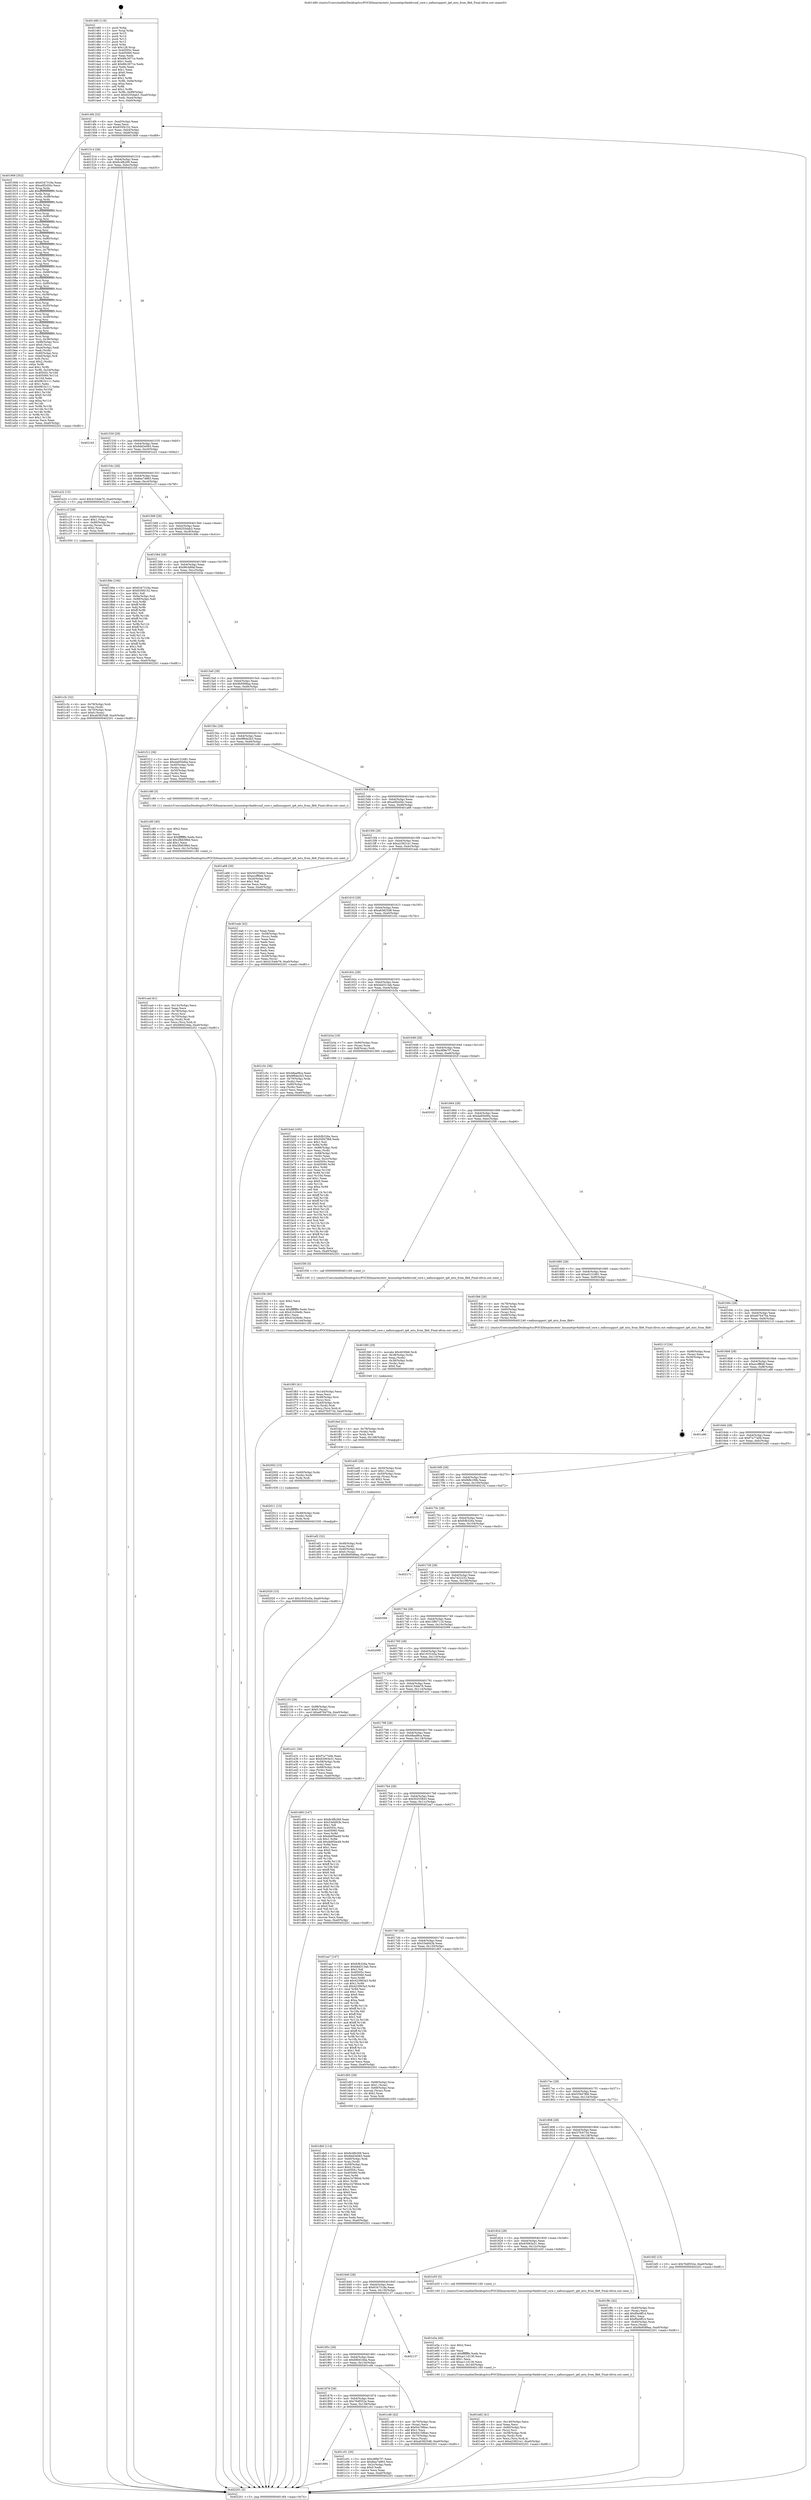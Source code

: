 digraph "0x401480" {
  label = "0x401480 (/mnt/c/Users/mathe/Desktop/tcc/POCII/binaries/extr_linuxnetipv6addrconf_core.c_eafnosupport_ip6_mtu_from_fib6_Final-ollvm.out::main(0))"
  labelloc = "t"
  node[shape=record]

  Entry [label="",width=0.3,height=0.3,shape=circle,fillcolor=black,style=filled]
  "0x4014f4" [label="{
     0x4014f4 [32]\l
     | [instrs]\l
     &nbsp;&nbsp;0x4014f4 \<+6\>: mov -0xa0(%rbp),%eax\l
     &nbsp;&nbsp;0x4014fa \<+2\>: mov %eax,%ecx\l
     &nbsp;&nbsp;0x4014fc \<+6\>: sub $0x835f4152,%ecx\l
     &nbsp;&nbsp;0x401502 \<+6\>: mov %eax,-0xb4(%rbp)\l
     &nbsp;&nbsp;0x401508 \<+6\>: mov %ecx,-0xb8(%rbp)\l
     &nbsp;&nbsp;0x40150e \<+6\>: je 0000000000401908 \<main+0x488\>\l
  }"]
  "0x401908" [label="{
     0x401908 [352]\l
     | [instrs]\l
     &nbsp;&nbsp;0x401908 \<+5\>: mov $0x6347318a,%eax\l
     &nbsp;&nbsp;0x40190d \<+5\>: mov $0xa0f2d30c,%ecx\l
     &nbsp;&nbsp;0x401912 \<+3\>: mov %rsp,%rdx\l
     &nbsp;&nbsp;0x401915 \<+4\>: add $0xfffffffffffffff0,%rdx\l
     &nbsp;&nbsp;0x401919 \<+3\>: mov %rdx,%rsp\l
     &nbsp;&nbsp;0x40191c \<+7\>: mov %rdx,-0x98(%rbp)\l
     &nbsp;&nbsp;0x401923 \<+3\>: mov %rsp,%rdx\l
     &nbsp;&nbsp;0x401926 \<+4\>: add $0xfffffffffffffff0,%rdx\l
     &nbsp;&nbsp;0x40192a \<+3\>: mov %rdx,%rsp\l
     &nbsp;&nbsp;0x40192d \<+3\>: mov %rsp,%rsi\l
     &nbsp;&nbsp;0x401930 \<+4\>: add $0xfffffffffffffff0,%rsi\l
     &nbsp;&nbsp;0x401934 \<+3\>: mov %rsi,%rsp\l
     &nbsp;&nbsp;0x401937 \<+7\>: mov %rsi,-0x90(%rbp)\l
     &nbsp;&nbsp;0x40193e \<+3\>: mov %rsp,%rsi\l
     &nbsp;&nbsp;0x401941 \<+4\>: add $0xfffffffffffffff0,%rsi\l
     &nbsp;&nbsp;0x401945 \<+3\>: mov %rsi,%rsp\l
     &nbsp;&nbsp;0x401948 \<+7\>: mov %rsi,-0x88(%rbp)\l
     &nbsp;&nbsp;0x40194f \<+3\>: mov %rsp,%rsi\l
     &nbsp;&nbsp;0x401952 \<+4\>: add $0xfffffffffffffff0,%rsi\l
     &nbsp;&nbsp;0x401956 \<+3\>: mov %rsi,%rsp\l
     &nbsp;&nbsp;0x401959 \<+4\>: mov %rsi,-0x80(%rbp)\l
     &nbsp;&nbsp;0x40195d \<+3\>: mov %rsp,%rsi\l
     &nbsp;&nbsp;0x401960 \<+4\>: add $0xfffffffffffffff0,%rsi\l
     &nbsp;&nbsp;0x401964 \<+3\>: mov %rsi,%rsp\l
     &nbsp;&nbsp;0x401967 \<+4\>: mov %rsi,-0x78(%rbp)\l
     &nbsp;&nbsp;0x40196b \<+3\>: mov %rsp,%rsi\l
     &nbsp;&nbsp;0x40196e \<+4\>: add $0xfffffffffffffff0,%rsi\l
     &nbsp;&nbsp;0x401972 \<+3\>: mov %rsi,%rsp\l
     &nbsp;&nbsp;0x401975 \<+4\>: mov %rsi,-0x70(%rbp)\l
     &nbsp;&nbsp;0x401979 \<+3\>: mov %rsp,%rsi\l
     &nbsp;&nbsp;0x40197c \<+4\>: add $0xfffffffffffffff0,%rsi\l
     &nbsp;&nbsp;0x401980 \<+3\>: mov %rsi,%rsp\l
     &nbsp;&nbsp;0x401983 \<+4\>: mov %rsi,-0x68(%rbp)\l
     &nbsp;&nbsp;0x401987 \<+3\>: mov %rsp,%rsi\l
     &nbsp;&nbsp;0x40198a \<+4\>: add $0xfffffffffffffff0,%rsi\l
     &nbsp;&nbsp;0x40198e \<+3\>: mov %rsi,%rsp\l
     &nbsp;&nbsp;0x401991 \<+4\>: mov %rsi,-0x60(%rbp)\l
     &nbsp;&nbsp;0x401995 \<+3\>: mov %rsp,%rsi\l
     &nbsp;&nbsp;0x401998 \<+4\>: add $0xfffffffffffffff0,%rsi\l
     &nbsp;&nbsp;0x40199c \<+3\>: mov %rsi,%rsp\l
     &nbsp;&nbsp;0x40199f \<+4\>: mov %rsi,-0x58(%rbp)\l
     &nbsp;&nbsp;0x4019a3 \<+3\>: mov %rsp,%rsi\l
     &nbsp;&nbsp;0x4019a6 \<+4\>: add $0xfffffffffffffff0,%rsi\l
     &nbsp;&nbsp;0x4019aa \<+3\>: mov %rsi,%rsp\l
     &nbsp;&nbsp;0x4019ad \<+4\>: mov %rsi,-0x50(%rbp)\l
     &nbsp;&nbsp;0x4019b1 \<+3\>: mov %rsp,%rsi\l
     &nbsp;&nbsp;0x4019b4 \<+4\>: add $0xfffffffffffffff0,%rsi\l
     &nbsp;&nbsp;0x4019b8 \<+3\>: mov %rsi,%rsp\l
     &nbsp;&nbsp;0x4019bb \<+4\>: mov %rsi,-0x48(%rbp)\l
     &nbsp;&nbsp;0x4019bf \<+3\>: mov %rsp,%rsi\l
     &nbsp;&nbsp;0x4019c2 \<+4\>: add $0xfffffffffffffff0,%rsi\l
     &nbsp;&nbsp;0x4019c6 \<+3\>: mov %rsi,%rsp\l
     &nbsp;&nbsp;0x4019c9 \<+4\>: mov %rsi,-0x40(%rbp)\l
     &nbsp;&nbsp;0x4019cd \<+3\>: mov %rsp,%rsi\l
     &nbsp;&nbsp;0x4019d0 \<+4\>: add $0xfffffffffffffff0,%rsi\l
     &nbsp;&nbsp;0x4019d4 \<+3\>: mov %rsi,%rsp\l
     &nbsp;&nbsp;0x4019d7 \<+4\>: mov %rsi,-0x38(%rbp)\l
     &nbsp;&nbsp;0x4019db \<+7\>: mov -0x98(%rbp),%rsi\l
     &nbsp;&nbsp;0x4019e2 \<+6\>: movl $0x0,(%rsi)\l
     &nbsp;&nbsp;0x4019e8 \<+6\>: mov -0xa4(%rbp),%edi\l
     &nbsp;&nbsp;0x4019ee \<+2\>: mov %edi,(%rdx)\l
     &nbsp;&nbsp;0x4019f0 \<+7\>: mov -0x90(%rbp),%rsi\l
     &nbsp;&nbsp;0x4019f7 \<+7\>: mov -0xb0(%rbp),%r8\l
     &nbsp;&nbsp;0x4019fe \<+3\>: mov %r8,(%rsi)\l
     &nbsp;&nbsp;0x401a01 \<+3\>: cmpl $0x2,(%rdx)\l
     &nbsp;&nbsp;0x401a04 \<+4\>: setne %r9b\l
     &nbsp;&nbsp;0x401a08 \<+4\>: and $0x1,%r9b\l
     &nbsp;&nbsp;0x401a0c \<+4\>: mov %r9b,-0x2d(%rbp)\l
     &nbsp;&nbsp;0x401a10 \<+8\>: mov 0x40505c,%r10d\l
     &nbsp;&nbsp;0x401a18 \<+8\>: mov 0x405060,%r11d\l
     &nbsp;&nbsp;0x401a20 \<+3\>: mov %r10d,%ebx\l
     &nbsp;&nbsp;0x401a23 \<+6\>: sub $0x981fc111,%ebx\l
     &nbsp;&nbsp;0x401a29 \<+3\>: sub $0x1,%ebx\l
     &nbsp;&nbsp;0x401a2c \<+6\>: add $0x981fc111,%ebx\l
     &nbsp;&nbsp;0x401a32 \<+4\>: imul %ebx,%r10d\l
     &nbsp;&nbsp;0x401a36 \<+4\>: and $0x1,%r10d\l
     &nbsp;&nbsp;0x401a3a \<+4\>: cmp $0x0,%r10d\l
     &nbsp;&nbsp;0x401a3e \<+4\>: sete %r9b\l
     &nbsp;&nbsp;0x401a42 \<+4\>: cmp $0xa,%r11d\l
     &nbsp;&nbsp;0x401a46 \<+4\>: setl %r14b\l
     &nbsp;&nbsp;0x401a4a \<+3\>: mov %r9b,%r15b\l
     &nbsp;&nbsp;0x401a4d \<+3\>: and %r14b,%r15b\l
     &nbsp;&nbsp;0x401a50 \<+3\>: xor %r14b,%r9b\l
     &nbsp;&nbsp;0x401a53 \<+3\>: or %r9b,%r15b\l
     &nbsp;&nbsp;0x401a56 \<+4\>: test $0x1,%r15b\l
     &nbsp;&nbsp;0x401a5a \<+3\>: cmovne %ecx,%eax\l
     &nbsp;&nbsp;0x401a5d \<+6\>: mov %eax,-0xa0(%rbp)\l
     &nbsp;&nbsp;0x401a63 \<+5\>: jmp 0000000000402201 \<main+0xd81\>\l
  }"]
  "0x401514" [label="{
     0x401514 [28]\l
     | [instrs]\l
     &nbsp;&nbsp;0x401514 \<+5\>: jmp 0000000000401519 \<main+0x99\>\l
     &nbsp;&nbsp;0x401519 \<+6\>: mov -0xb4(%rbp),%eax\l
     &nbsp;&nbsp;0x40151f \<+5\>: sub $0x8c4fb269,%eax\l
     &nbsp;&nbsp;0x401524 \<+6\>: mov %eax,-0xbc(%rbp)\l
     &nbsp;&nbsp;0x40152a \<+6\>: je 00000000004021b5 \<main+0xd35\>\l
  }"]
  Exit [label="",width=0.3,height=0.3,shape=circle,fillcolor=black,style=filled,peripheries=2]
  "0x4021b5" [label="{
     0x4021b5\l
  }", style=dashed]
  "0x401530" [label="{
     0x401530 [28]\l
     | [instrs]\l
     &nbsp;&nbsp;0x401530 \<+5\>: jmp 0000000000401535 \<main+0xb5\>\l
     &nbsp;&nbsp;0x401535 \<+6\>: mov -0xb4(%rbp),%eax\l
     &nbsp;&nbsp;0x40153b \<+5\>: sub $0x8dd3e083,%eax\l
     &nbsp;&nbsp;0x401540 \<+6\>: mov %eax,-0xc0(%rbp)\l
     &nbsp;&nbsp;0x401546 \<+6\>: je 0000000000401e22 \<main+0x9a2\>\l
  }"]
  "0x402020" [label="{
     0x402020 [15]\l
     | [instrs]\l
     &nbsp;&nbsp;0x402020 \<+10\>: movl $0x191f1e5a,-0xa0(%rbp)\l
     &nbsp;&nbsp;0x40202a \<+5\>: jmp 0000000000402201 \<main+0xd81\>\l
  }"]
  "0x401e22" [label="{
     0x401e22 [15]\l
     | [instrs]\l
     &nbsp;&nbsp;0x401e22 \<+10\>: movl $0x4154de76,-0xa0(%rbp)\l
     &nbsp;&nbsp;0x401e2c \<+5\>: jmp 0000000000402201 \<main+0xd81\>\l
  }"]
  "0x40154c" [label="{
     0x40154c [28]\l
     | [instrs]\l
     &nbsp;&nbsp;0x40154c \<+5\>: jmp 0000000000401551 \<main+0xd1\>\l
     &nbsp;&nbsp;0x401551 \<+6\>: mov -0xb4(%rbp),%eax\l
     &nbsp;&nbsp;0x401557 \<+5\>: sub $0x8ea74863,%eax\l
     &nbsp;&nbsp;0x40155c \<+6\>: mov %eax,-0xc4(%rbp)\l
     &nbsp;&nbsp;0x401562 \<+6\>: je 0000000000401c1f \<main+0x79f\>\l
  }"]
  "0x402011" [label="{
     0x402011 [15]\l
     | [instrs]\l
     &nbsp;&nbsp;0x402011 \<+4\>: mov -0x48(%rbp),%rdx\l
     &nbsp;&nbsp;0x402015 \<+3\>: mov (%rdx),%rdx\l
     &nbsp;&nbsp;0x402018 \<+3\>: mov %rdx,%rdi\l
     &nbsp;&nbsp;0x40201b \<+5\>: call 0000000000401030 \<free@plt\>\l
     | [calls]\l
     &nbsp;&nbsp;0x401030 \{1\} (unknown)\l
  }"]
  "0x401c1f" [label="{
     0x401c1f [29]\l
     | [instrs]\l
     &nbsp;&nbsp;0x401c1f \<+4\>: mov -0x80(%rbp),%rax\l
     &nbsp;&nbsp;0x401c23 \<+6\>: movl $0x1,(%rax)\l
     &nbsp;&nbsp;0x401c29 \<+4\>: mov -0x80(%rbp),%rax\l
     &nbsp;&nbsp;0x401c2d \<+3\>: movslq (%rax),%rax\l
     &nbsp;&nbsp;0x401c30 \<+4\>: shl $0x2,%rax\l
     &nbsp;&nbsp;0x401c34 \<+3\>: mov %rax,%rdi\l
     &nbsp;&nbsp;0x401c37 \<+5\>: call 0000000000401050 \<malloc@plt\>\l
     | [calls]\l
     &nbsp;&nbsp;0x401050 \{1\} (unknown)\l
  }"]
  "0x401568" [label="{
     0x401568 [28]\l
     | [instrs]\l
     &nbsp;&nbsp;0x401568 \<+5\>: jmp 000000000040156d \<main+0xed\>\l
     &nbsp;&nbsp;0x40156d \<+6\>: mov -0xb4(%rbp),%eax\l
     &nbsp;&nbsp;0x401573 \<+5\>: sub $0x9255dab3,%eax\l
     &nbsp;&nbsp;0x401578 \<+6\>: mov %eax,-0xc8(%rbp)\l
     &nbsp;&nbsp;0x40157e \<+6\>: je 000000000040189e \<main+0x41e\>\l
  }"]
  "0x402002" [label="{
     0x402002 [15]\l
     | [instrs]\l
     &nbsp;&nbsp;0x402002 \<+4\>: mov -0x60(%rbp),%rdx\l
     &nbsp;&nbsp;0x402006 \<+3\>: mov (%rdx),%rdx\l
     &nbsp;&nbsp;0x402009 \<+3\>: mov %rdx,%rdi\l
     &nbsp;&nbsp;0x40200c \<+5\>: call 0000000000401030 \<free@plt\>\l
     | [calls]\l
     &nbsp;&nbsp;0x401030 \{1\} (unknown)\l
  }"]
  "0x40189e" [label="{
     0x40189e [106]\l
     | [instrs]\l
     &nbsp;&nbsp;0x40189e \<+5\>: mov $0x6347318a,%eax\l
     &nbsp;&nbsp;0x4018a3 \<+5\>: mov $0x835f4152,%ecx\l
     &nbsp;&nbsp;0x4018a8 \<+2\>: mov $0x1,%dl\l
     &nbsp;&nbsp;0x4018aa \<+7\>: mov -0x9a(%rbp),%sil\l
     &nbsp;&nbsp;0x4018b1 \<+7\>: mov -0x99(%rbp),%dil\l
     &nbsp;&nbsp;0x4018b8 \<+3\>: mov %sil,%r8b\l
     &nbsp;&nbsp;0x4018bb \<+4\>: xor $0xff,%r8b\l
     &nbsp;&nbsp;0x4018bf \<+3\>: mov %dil,%r9b\l
     &nbsp;&nbsp;0x4018c2 \<+4\>: xor $0xff,%r9b\l
     &nbsp;&nbsp;0x4018c6 \<+3\>: xor $0x1,%dl\l
     &nbsp;&nbsp;0x4018c9 \<+3\>: mov %r8b,%r10b\l
     &nbsp;&nbsp;0x4018cc \<+4\>: and $0xff,%r10b\l
     &nbsp;&nbsp;0x4018d0 \<+3\>: and %dl,%sil\l
     &nbsp;&nbsp;0x4018d3 \<+3\>: mov %r9b,%r11b\l
     &nbsp;&nbsp;0x4018d6 \<+4\>: and $0xff,%r11b\l
     &nbsp;&nbsp;0x4018da \<+3\>: and %dl,%dil\l
     &nbsp;&nbsp;0x4018dd \<+3\>: or %sil,%r10b\l
     &nbsp;&nbsp;0x4018e0 \<+3\>: or %dil,%r11b\l
     &nbsp;&nbsp;0x4018e3 \<+3\>: xor %r11b,%r10b\l
     &nbsp;&nbsp;0x4018e6 \<+3\>: or %r9b,%r8b\l
     &nbsp;&nbsp;0x4018e9 \<+4\>: xor $0xff,%r8b\l
     &nbsp;&nbsp;0x4018ed \<+3\>: or $0x1,%dl\l
     &nbsp;&nbsp;0x4018f0 \<+3\>: and %dl,%r8b\l
     &nbsp;&nbsp;0x4018f3 \<+3\>: or %r8b,%r10b\l
     &nbsp;&nbsp;0x4018f6 \<+4\>: test $0x1,%r10b\l
     &nbsp;&nbsp;0x4018fa \<+3\>: cmovne %ecx,%eax\l
     &nbsp;&nbsp;0x4018fd \<+6\>: mov %eax,-0xa0(%rbp)\l
     &nbsp;&nbsp;0x401903 \<+5\>: jmp 0000000000402201 \<main+0xd81\>\l
  }"]
  "0x401584" [label="{
     0x401584 [28]\l
     | [instrs]\l
     &nbsp;&nbsp;0x401584 \<+5\>: jmp 0000000000401589 \<main+0x109\>\l
     &nbsp;&nbsp;0x401589 \<+6\>: mov -0xb4(%rbp),%eax\l
     &nbsp;&nbsp;0x40158f \<+5\>: sub $0x96cb8faf,%eax\l
     &nbsp;&nbsp;0x401594 \<+6\>: mov %eax,-0xcc(%rbp)\l
     &nbsp;&nbsp;0x40159a \<+6\>: je 000000000040203e \<main+0xbbe\>\l
  }"]
  "0x402201" [label="{
     0x402201 [5]\l
     | [instrs]\l
     &nbsp;&nbsp;0x402201 \<+5\>: jmp 00000000004014f4 \<main+0x74\>\l
  }"]
  "0x401480" [label="{
     0x401480 [116]\l
     | [instrs]\l
     &nbsp;&nbsp;0x401480 \<+1\>: push %rbp\l
     &nbsp;&nbsp;0x401481 \<+3\>: mov %rsp,%rbp\l
     &nbsp;&nbsp;0x401484 \<+2\>: push %r15\l
     &nbsp;&nbsp;0x401486 \<+2\>: push %r14\l
     &nbsp;&nbsp;0x401488 \<+2\>: push %r13\l
     &nbsp;&nbsp;0x40148a \<+2\>: push %r12\l
     &nbsp;&nbsp;0x40148c \<+1\>: push %rbx\l
     &nbsp;&nbsp;0x40148d \<+7\>: sub $0x128,%rsp\l
     &nbsp;&nbsp;0x401494 \<+7\>: mov 0x40505c,%eax\l
     &nbsp;&nbsp;0x40149b \<+7\>: mov 0x405060,%ecx\l
     &nbsp;&nbsp;0x4014a2 \<+2\>: mov %eax,%edx\l
     &nbsp;&nbsp;0x4014a4 \<+6\>: sub $0x88c3071e,%edx\l
     &nbsp;&nbsp;0x4014aa \<+3\>: sub $0x1,%edx\l
     &nbsp;&nbsp;0x4014ad \<+6\>: add $0x88c3071e,%edx\l
     &nbsp;&nbsp;0x4014b3 \<+3\>: imul %edx,%eax\l
     &nbsp;&nbsp;0x4014b6 \<+3\>: and $0x1,%eax\l
     &nbsp;&nbsp;0x4014b9 \<+3\>: cmp $0x0,%eax\l
     &nbsp;&nbsp;0x4014bc \<+4\>: sete %r8b\l
     &nbsp;&nbsp;0x4014c0 \<+4\>: and $0x1,%r8b\l
     &nbsp;&nbsp;0x4014c4 \<+7\>: mov %r8b,-0x9a(%rbp)\l
     &nbsp;&nbsp;0x4014cb \<+3\>: cmp $0xa,%ecx\l
     &nbsp;&nbsp;0x4014ce \<+4\>: setl %r8b\l
     &nbsp;&nbsp;0x4014d2 \<+4\>: and $0x1,%r8b\l
     &nbsp;&nbsp;0x4014d6 \<+7\>: mov %r8b,-0x99(%rbp)\l
     &nbsp;&nbsp;0x4014dd \<+10\>: movl $0x9255dab3,-0xa0(%rbp)\l
     &nbsp;&nbsp;0x4014e7 \<+6\>: mov %edi,-0xa4(%rbp)\l
     &nbsp;&nbsp;0x4014ed \<+7\>: mov %rsi,-0xb0(%rbp)\l
  }"]
  "0x401fed" [label="{
     0x401fed [21]\l
     | [instrs]\l
     &nbsp;&nbsp;0x401fed \<+4\>: mov -0x78(%rbp),%rdx\l
     &nbsp;&nbsp;0x401ff1 \<+3\>: mov (%rdx),%rdx\l
     &nbsp;&nbsp;0x401ff4 \<+3\>: mov %rdx,%rdi\l
     &nbsp;&nbsp;0x401ff7 \<+6\>: mov %eax,-0x148(%rbp)\l
     &nbsp;&nbsp;0x401ffd \<+5\>: call 0000000000401030 \<free@plt\>\l
     | [calls]\l
     &nbsp;&nbsp;0x401030 \{1\} (unknown)\l
  }"]
  "0x401fd0" [label="{
     0x401fd0 [29]\l
     | [instrs]\l
     &nbsp;&nbsp;0x401fd0 \<+10\>: movabs $0x4030b6,%rdi\l
     &nbsp;&nbsp;0x401fda \<+4\>: mov -0x38(%rbp),%rdx\l
     &nbsp;&nbsp;0x401fde \<+2\>: mov %eax,(%rdx)\l
     &nbsp;&nbsp;0x401fe0 \<+4\>: mov -0x38(%rbp),%rdx\l
     &nbsp;&nbsp;0x401fe4 \<+2\>: mov (%rdx),%esi\l
     &nbsp;&nbsp;0x401fe6 \<+2\>: mov $0x0,%al\l
     &nbsp;&nbsp;0x401fe8 \<+5\>: call 0000000000401040 \<printf@plt\>\l
     | [calls]\l
     &nbsp;&nbsp;0x401040 \{1\} (unknown)\l
  }"]
  "0x40203e" [label="{
     0x40203e\l
  }", style=dashed]
  "0x4015a0" [label="{
     0x4015a0 [28]\l
     | [instrs]\l
     &nbsp;&nbsp;0x4015a0 \<+5\>: jmp 00000000004015a5 \<main+0x125\>\l
     &nbsp;&nbsp;0x4015a5 \<+6\>: mov -0xb4(%rbp),%eax\l
     &nbsp;&nbsp;0x4015ab \<+5\>: sub $0x9b9588aa,%eax\l
     &nbsp;&nbsp;0x4015b0 \<+6\>: mov %eax,-0xd0(%rbp)\l
     &nbsp;&nbsp;0x4015b6 \<+6\>: je 0000000000401f12 \<main+0xa92\>\l
  }"]
  "0x401f63" [label="{
     0x401f63 [41]\l
     | [instrs]\l
     &nbsp;&nbsp;0x401f63 \<+6\>: mov -0x144(%rbp),%ecx\l
     &nbsp;&nbsp;0x401f69 \<+3\>: imul %eax,%ecx\l
     &nbsp;&nbsp;0x401f6c \<+4\>: mov -0x48(%rbp),%rsi\l
     &nbsp;&nbsp;0x401f70 \<+3\>: mov (%rsi),%rsi\l
     &nbsp;&nbsp;0x401f73 \<+4\>: mov -0x40(%rbp),%rdi\l
     &nbsp;&nbsp;0x401f77 \<+3\>: movslq (%rdi),%rdi\l
     &nbsp;&nbsp;0x401f7a \<+3\>: mov %ecx,(%rsi,%rdi,4)\l
     &nbsp;&nbsp;0x401f7d \<+10\>: movl $0x57fc0734,-0xa0(%rbp)\l
     &nbsp;&nbsp;0x401f87 \<+5\>: jmp 0000000000402201 \<main+0xd81\>\l
  }"]
  "0x401f12" [label="{
     0x401f12 [36]\l
     | [instrs]\l
     &nbsp;&nbsp;0x401f12 \<+5\>: mov $0xe0131681,%eax\l
     &nbsp;&nbsp;0x401f17 \<+5\>: mov $0xda950d0a,%ecx\l
     &nbsp;&nbsp;0x401f1c \<+4\>: mov -0x40(%rbp),%rdx\l
     &nbsp;&nbsp;0x401f20 \<+2\>: mov (%rdx),%esi\l
     &nbsp;&nbsp;0x401f22 \<+4\>: mov -0x50(%rbp),%rdx\l
     &nbsp;&nbsp;0x401f26 \<+2\>: cmp (%rdx),%esi\l
     &nbsp;&nbsp;0x401f28 \<+3\>: cmovl %ecx,%eax\l
     &nbsp;&nbsp;0x401f2b \<+6\>: mov %eax,-0xa0(%rbp)\l
     &nbsp;&nbsp;0x401f31 \<+5\>: jmp 0000000000402201 \<main+0xd81\>\l
  }"]
  "0x4015bc" [label="{
     0x4015bc [28]\l
     | [instrs]\l
     &nbsp;&nbsp;0x4015bc \<+5\>: jmp 00000000004015c1 \<main+0x141\>\l
     &nbsp;&nbsp;0x4015c1 \<+6\>: mov -0xb4(%rbp),%eax\l
     &nbsp;&nbsp;0x4015c7 \<+5\>: sub $0x9f84e2b3,%eax\l
     &nbsp;&nbsp;0x4015cc \<+6\>: mov %eax,-0xd4(%rbp)\l
     &nbsp;&nbsp;0x4015d2 \<+6\>: je 0000000000401c80 \<main+0x800\>\l
  }"]
  "0x401f3b" [label="{
     0x401f3b [40]\l
     | [instrs]\l
     &nbsp;&nbsp;0x401f3b \<+5\>: mov $0x2,%ecx\l
     &nbsp;&nbsp;0x401f40 \<+1\>: cltd\l
     &nbsp;&nbsp;0x401f41 \<+2\>: idiv %ecx\l
     &nbsp;&nbsp;0x401f43 \<+6\>: imul $0xfffffffe,%edx,%ecx\l
     &nbsp;&nbsp;0x401f49 \<+6\>: sub $0x41b26e8c,%ecx\l
     &nbsp;&nbsp;0x401f4f \<+3\>: add $0x1,%ecx\l
     &nbsp;&nbsp;0x401f52 \<+6\>: add $0x41b26e8c,%ecx\l
     &nbsp;&nbsp;0x401f58 \<+6\>: mov %ecx,-0x144(%rbp)\l
     &nbsp;&nbsp;0x401f5e \<+5\>: call 0000000000401160 \<next_i\>\l
     | [calls]\l
     &nbsp;&nbsp;0x401160 \{1\} (/mnt/c/Users/mathe/Desktop/tcc/POCII/binaries/extr_linuxnetipv6addrconf_core.c_eafnosupport_ip6_mtu_from_fib6_Final-ollvm.out::next_i)\l
  }"]
  "0x401c80" [label="{
     0x401c80 [5]\l
     | [instrs]\l
     &nbsp;&nbsp;0x401c80 \<+5\>: call 0000000000401160 \<next_i\>\l
     | [calls]\l
     &nbsp;&nbsp;0x401160 \{1\} (/mnt/c/Users/mathe/Desktop/tcc/POCII/binaries/extr_linuxnetipv6addrconf_core.c_eafnosupport_ip6_mtu_from_fib6_Final-ollvm.out::next_i)\l
  }"]
  "0x4015d8" [label="{
     0x4015d8 [28]\l
     | [instrs]\l
     &nbsp;&nbsp;0x4015d8 \<+5\>: jmp 00000000004015dd \<main+0x15d\>\l
     &nbsp;&nbsp;0x4015dd \<+6\>: mov -0xb4(%rbp),%eax\l
     &nbsp;&nbsp;0x4015e3 \<+5\>: sub $0xa0f2d30c,%eax\l
     &nbsp;&nbsp;0x4015e8 \<+6\>: mov %eax,-0xd8(%rbp)\l
     &nbsp;&nbsp;0x4015ee \<+6\>: je 0000000000401a68 \<main+0x5e8\>\l
  }"]
  "0x401ef2" [label="{
     0x401ef2 [32]\l
     | [instrs]\l
     &nbsp;&nbsp;0x401ef2 \<+4\>: mov -0x48(%rbp),%rdi\l
     &nbsp;&nbsp;0x401ef6 \<+3\>: mov %rax,(%rdi)\l
     &nbsp;&nbsp;0x401ef9 \<+4\>: mov -0x40(%rbp),%rax\l
     &nbsp;&nbsp;0x401efd \<+6\>: movl $0x0,(%rax)\l
     &nbsp;&nbsp;0x401f03 \<+10\>: movl $0x9b9588aa,-0xa0(%rbp)\l
     &nbsp;&nbsp;0x401f0d \<+5\>: jmp 0000000000402201 \<main+0xd81\>\l
  }"]
  "0x401a68" [label="{
     0x401a68 [30]\l
     | [instrs]\l
     &nbsp;&nbsp;0x401a68 \<+5\>: mov $0x50255843,%eax\l
     &nbsp;&nbsp;0x401a6d \<+5\>: mov $0xeccff6b6,%ecx\l
     &nbsp;&nbsp;0x401a72 \<+3\>: mov -0x2d(%rbp),%dl\l
     &nbsp;&nbsp;0x401a75 \<+3\>: test $0x1,%dl\l
     &nbsp;&nbsp;0x401a78 \<+3\>: cmovne %ecx,%eax\l
     &nbsp;&nbsp;0x401a7b \<+6\>: mov %eax,-0xa0(%rbp)\l
     &nbsp;&nbsp;0x401a81 \<+5\>: jmp 0000000000402201 \<main+0xd81\>\l
  }"]
  "0x4015f4" [label="{
     0x4015f4 [28]\l
     | [instrs]\l
     &nbsp;&nbsp;0x4015f4 \<+5\>: jmp 00000000004015f9 \<main+0x179\>\l
     &nbsp;&nbsp;0x4015f9 \<+6\>: mov -0xb4(%rbp),%eax\l
     &nbsp;&nbsp;0x4015ff \<+5\>: sub $0xa23921e1,%eax\l
     &nbsp;&nbsp;0x401604 \<+6\>: mov %eax,-0xdc(%rbp)\l
     &nbsp;&nbsp;0x40160a \<+6\>: je 0000000000401eab \<main+0xa2b\>\l
  }"]
  "0x401e82" [label="{
     0x401e82 [41]\l
     | [instrs]\l
     &nbsp;&nbsp;0x401e82 \<+6\>: mov -0x140(%rbp),%ecx\l
     &nbsp;&nbsp;0x401e88 \<+3\>: imul %eax,%ecx\l
     &nbsp;&nbsp;0x401e8b \<+4\>: mov -0x60(%rbp),%rsi\l
     &nbsp;&nbsp;0x401e8f \<+3\>: mov (%rsi),%rsi\l
     &nbsp;&nbsp;0x401e92 \<+4\>: mov -0x58(%rbp),%rdi\l
     &nbsp;&nbsp;0x401e96 \<+3\>: movslq (%rdi),%rdi\l
     &nbsp;&nbsp;0x401e99 \<+3\>: mov %ecx,(%rsi,%rdi,4)\l
     &nbsp;&nbsp;0x401e9c \<+10\>: movl $0xa23921e1,-0xa0(%rbp)\l
     &nbsp;&nbsp;0x401ea6 \<+5\>: jmp 0000000000402201 \<main+0xd81\>\l
  }"]
  "0x401eab" [label="{
     0x401eab [42]\l
     | [instrs]\l
     &nbsp;&nbsp;0x401eab \<+2\>: xor %eax,%eax\l
     &nbsp;&nbsp;0x401ead \<+4\>: mov -0x58(%rbp),%rcx\l
     &nbsp;&nbsp;0x401eb1 \<+2\>: mov (%rcx),%edx\l
     &nbsp;&nbsp;0x401eb3 \<+2\>: mov %eax,%esi\l
     &nbsp;&nbsp;0x401eb5 \<+2\>: sub %edx,%esi\l
     &nbsp;&nbsp;0x401eb7 \<+2\>: mov %eax,%edx\l
     &nbsp;&nbsp;0x401eb9 \<+3\>: sub $0x1,%edx\l
     &nbsp;&nbsp;0x401ebc \<+2\>: add %edx,%esi\l
     &nbsp;&nbsp;0x401ebe \<+2\>: sub %esi,%eax\l
     &nbsp;&nbsp;0x401ec0 \<+4\>: mov -0x58(%rbp),%rcx\l
     &nbsp;&nbsp;0x401ec4 \<+2\>: mov %eax,(%rcx)\l
     &nbsp;&nbsp;0x401ec6 \<+10\>: movl $0x4154de76,-0xa0(%rbp)\l
     &nbsp;&nbsp;0x401ed0 \<+5\>: jmp 0000000000402201 \<main+0xd81\>\l
  }"]
  "0x401610" [label="{
     0x401610 [28]\l
     | [instrs]\l
     &nbsp;&nbsp;0x401610 \<+5\>: jmp 0000000000401615 \<main+0x195\>\l
     &nbsp;&nbsp;0x401615 \<+6\>: mov -0xb4(%rbp),%eax\l
     &nbsp;&nbsp;0x40161b \<+5\>: sub $0xa63825d8,%eax\l
     &nbsp;&nbsp;0x401620 \<+6\>: mov %eax,-0xe0(%rbp)\l
     &nbsp;&nbsp;0x401626 \<+6\>: je 0000000000401c5c \<main+0x7dc\>\l
  }"]
  "0x401e5a" [label="{
     0x401e5a [40]\l
     | [instrs]\l
     &nbsp;&nbsp;0x401e5a \<+5\>: mov $0x2,%ecx\l
     &nbsp;&nbsp;0x401e5f \<+1\>: cltd\l
     &nbsp;&nbsp;0x401e60 \<+2\>: idiv %ecx\l
     &nbsp;&nbsp;0x401e62 \<+6\>: imul $0xfffffffe,%edx,%ecx\l
     &nbsp;&nbsp;0x401e68 \<+6\>: add $0xac11d136,%ecx\l
     &nbsp;&nbsp;0x401e6e \<+3\>: add $0x1,%ecx\l
     &nbsp;&nbsp;0x401e71 \<+6\>: sub $0xac11d136,%ecx\l
     &nbsp;&nbsp;0x401e77 \<+6\>: mov %ecx,-0x140(%rbp)\l
     &nbsp;&nbsp;0x401e7d \<+5\>: call 0000000000401160 \<next_i\>\l
     | [calls]\l
     &nbsp;&nbsp;0x401160 \{1\} (/mnt/c/Users/mathe/Desktop/tcc/POCII/binaries/extr_linuxnetipv6addrconf_core.c_eafnosupport_ip6_mtu_from_fib6_Final-ollvm.out::next_i)\l
  }"]
  "0x401c5c" [label="{
     0x401c5c [36]\l
     | [instrs]\l
     &nbsp;&nbsp;0x401c5c \<+5\>: mov $0x48aaf9ca,%eax\l
     &nbsp;&nbsp;0x401c61 \<+5\>: mov $0x9f84e2b3,%ecx\l
     &nbsp;&nbsp;0x401c66 \<+4\>: mov -0x70(%rbp),%rdx\l
     &nbsp;&nbsp;0x401c6a \<+2\>: mov (%rdx),%esi\l
     &nbsp;&nbsp;0x401c6c \<+4\>: mov -0x80(%rbp),%rdx\l
     &nbsp;&nbsp;0x401c70 \<+2\>: cmp (%rdx),%esi\l
     &nbsp;&nbsp;0x401c72 \<+3\>: cmovl %ecx,%eax\l
     &nbsp;&nbsp;0x401c75 \<+6\>: mov %eax,-0xa0(%rbp)\l
     &nbsp;&nbsp;0x401c7b \<+5\>: jmp 0000000000402201 \<main+0xd81\>\l
  }"]
  "0x40162c" [label="{
     0x40162c [28]\l
     | [instrs]\l
     &nbsp;&nbsp;0x40162c \<+5\>: jmp 0000000000401631 \<main+0x1b1\>\l
     &nbsp;&nbsp;0x401631 \<+6\>: mov -0xb4(%rbp),%eax\l
     &nbsp;&nbsp;0x401637 \<+5\>: sub $0xbbd313ab,%eax\l
     &nbsp;&nbsp;0x40163c \<+6\>: mov %eax,-0xe4(%rbp)\l
     &nbsp;&nbsp;0x401642 \<+6\>: je 0000000000401b3a \<main+0x6ba\>\l
  }"]
  "0x401db0" [label="{
     0x401db0 [114]\l
     | [instrs]\l
     &nbsp;&nbsp;0x401db0 \<+5\>: mov $0x8c4fb269,%ecx\l
     &nbsp;&nbsp;0x401db5 \<+5\>: mov $0x8dd3e083,%edx\l
     &nbsp;&nbsp;0x401dba \<+4\>: mov -0x60(%rbp),%rdi\l
     &nbsp;&nbsp;0x401dbe \<+3\>: mov %rax,(%rdi)\l
     &nbsp;&nbsp;0x401dc1 \<+4\>: mov -0x58(%rbp),%rax\l
     &nbsp;&nbsp;0x401dc5 \<+6\>: movl $0x0,(%rax)\l
     &nbsp;&nbsp;0x401dcb \<+7\>: mov 0x40505c,%esi\l
     &nbsp;&nbsp;0x401dd2 \<+8\>: mov 0x405060,%r8d\l
     &nbsp;&nbsp;0x401dda \<+3\>: mov %esi,%r9d\l
     &nbsp;&nbsp;0x401ddd \<+7\>: sub $0xe1b78644,%r9d\l
     &nbsp;&nbsp;0x401de4 \<+4\>: sub $0x1,%r9d\l
     &nbsp;&nbsp;0x401de8 \<+7\>: add $0xe1b78644,%r9d\l
     &nbsp;&nbsp;0x401def \<+4\>: imul %r9d,%esi\l
     &nbsp;&nbsp;0x401df3 \<+3\>: and $0x1,%esi\l
     &nbsp;&nbsp;0x401df6 \<+3\>: cmp $0x0,%esi\l
     &nbsp;&nbsp;0x401df9 \<+4\>: sete %r10b\l
     &nbsp;&nbsp;0x401dfd \<+4\>: cmp $0xa,%r8d\l
     &nbsp;&nbsp;0x401e01 \<+4\>: setl %r11b\l
     &nbsp;&nbsp;0x401e05 \<+3\>: mov %r10b,%bl\l
     &nbsp;&nbsp;0x401e08 \<+3\>: and %r11b,%bl\l
     &nbsp;&nbsp;0x401e0b \<+3\>: xor %r11b,%r10b\l
     &nbsp;&nbsp;0x401e0e \<+3\>: or %r10b,%bl\l
     &nbsp;&nbsp;0x401e11 \<+3\>: test $0x1,%bl\l
     &nbsp;&nbsp;0x401e14 \<+3\>: cmovne %edx,%ecx\l
     &nbsp;&nbsp;0x401e17 \<+6\>: mov %ecx,-0xa0(%rbp)\l
     &nbsp;&nbsp;0x401e1d \<+5\>: jmp 0000000000402201 \<main+0xd81\>\l
  }"]
  "0x401b3a" [label="{
     0x401b3a [19]\l
     | [instrs]\l
     &nbsp;&nbsp;0x401b3a \<+7\>: mov -0x90(%rbp),%rax\l
     &nbsp;&nbsp;0x401b41 \<+3\>: mov (%rax),%rax\l
     &nbsp;&nbsp;0x401b44 \<+4\>: mov 0x8(%rax),%rdi\l
     &nbsp;&nbsp;0x401b48 \<+5\>: call 0000000000401060 \<atoi@plt\>\l
     | [calls]\l
     &nbsp;&nbsp;0x401060 \{1\} (unknown)\l
  }"]
  "0x401648" [label="{
     0x401648 [28]\l
     | [instrs]\l
     &nbsp;&nbsp;0x401648 \<+5\>: jmp 000000000040164d \<main+0x1cd\>\l
     &nbsp;&nbsp;0x40164d \<+6\>: mov -0xb4(%rbp),%eax\l
     &nbsp;&nbsp;0x401653 \<+5\>: sub $0xc8f9e7f7,%eax\l
     &nbsp;&nbsp;0x401658 \<+6\>: mov %eax,-0xe8(%rbp)\l
     &nbsp;&nbsp;0x40165e \<+6\>: je 000000000040202f \<main+0xbaf\>\l
  }"]
  "0x401cad" [label="{
     0x401cad [41]\l
     | [instrs]\l
     &nbsp;&nbsp;0x401cad \<+6\>: mov -0x13c(%rbp),%ecx\l
     &nbsp;&nbsp;0x401cb3 \<+3\>: imul %eax,%ecx\l
     &nbsp;&nbsp;0x401cb6 \<+4\>: mov -0x78(%rbp),%rsi\l
     &nbsp;&nbsp;0x401cba \<+3\>: mov (%rsi),%rsi\l
     &nbsp;&nbsp;0x401cbd \<+4\>: mov -0x70(%rbp),%rdi\l
     &nbsp;&nbsp;0x401cc1 \<+3\>: movslq (%rdi),%rdi\l
     &nbsp;&nbsp;0x401cc4 \<+3\>: mov %ecx,(%rsi,%rdi,4)\l
     &nbsp;&nbsp;0x401cc7 \<+10\>: movl $0x680d16da,-0xa0(%rbp)\l
     &nbsp;&nbsp;0x401cd1 \<+5\>: jmp 0000000000402201 \<main+0xd81\>\l
  }"]
  "0x40202f" [label="{
     0x40202f\l
  }", style=dashed]
  "0x401664" [label="{
     0x401664 [28]\l
     | [instrs]\l
     &nbsp;&nbsp;0x401664 \<+5\>: jmp 0000000000401669 \<main+0x1e9\>\l
     &nbsp;&nbsp;0x401669 \<+6\>: mov -0xb4(%rbp),%eax\l
     &nbsp;&nbsp;0x40166f \<+5\>: sub $0xda950d0a,%eax\l
     &nbsp;&nbsp;0x401674 \<+6\>: mov %eax,-0xec(%rbp)\l
     &nbsp;&nbsp;0x40167a \<+6\>: je 0000000000401f36 \<main+0xab6\>\l
  }"]
  "0x401c85" [label="{
     0x401c85 [40]\l
     | [instrs]\l
     &nbsp;&nbsp;0x401c85 \<+5\>: mov $0x2,%ecx\l
     &nbsp;&nbsp;0x401c8a \<+1\>: cltd\l
     &nbsp;&nbsp;0x401c8b \<+2\>: idiv %ecx\l
     &nbsp;&nbsp;0x401c8d \<+6\>: imul $0xfffffffe,%edx,%ecx\l
     &nbsp;&nbsp;0x401c93 \<+6\>: add $0x2fb6396d,%ecx\l
     &nbsp;&nbsp;0x401c99 \<+3\>: add $0x1,%ecx\l
     &nbsp;&nbsp;0x401c9c \<+6\>: sub $0x2fb6396d,%ecx\l
     &nbsp;&nbsp;0x401ca2 \<+6\>: mov %ecx,-0x13c(%rbp)\l
     &nbsp;&nbsp;0x401ca8 \<+5\>: call 0000000000401160 \<next_i\>\l
     | [calls]\l
     &nbsp;&nbsp;0x401160 \{1\} (/mnt/c/Users/mathe/Desktop/tcc/POCII/binaries/extr_linuxnetipv6addrconf_core.c_eafnosupport_ip6_mtu_from_fib6_Final-ollvm.out::next_i)\l
  }"]
  "0x401f36" [label="{
     0x401f36 [5]\l
     | [instrs]\l
     &nbsp;&nbsp;0x401f36 \<+5\>: call 0000000000401160 \<next_i\>\l
     | [calls]\l
     &nbsp;&nbsp;0x401160 \{1\} (/mnt/c/Users/mathe/Desktop/tcc/POCII/binaries/extr_linuxnetipv6addrconf_core.c_eafnosupport_ip6_mtu_from_fib6_Final-ollvm.out::next_i)\l
  }"]
  "0x401680" [label="{
     0x401680 [28]\l
     | [instrs]\l
     &nbsp;&nbsp;0x401680 \<+5\>: jmp 0000000000401685 \<main+0x205\>\l
     &nbsp;&nbsp;0x401685 \<+6\>: mov -0xb4(%rbp),%eax\l
     &nbsp;&nbsp;0x40168b \<+5\>: sub $0xe0131681,%eax\l
     &nbsp;&nbsp;0x401690 \<+6\>: mov %eax,-0xf0(%rbp)\l
     &nbsp;&nbsp;0x401696 \<+6\>: je 0000000000401fb6 \<main+0xb36\>\l
  }"]
  "0x401c3c" [label="{
     0x401c3c [32]\l
     | [instrs]\l
     &nbsp;&nbsp;0x401c3c \<+4\>: mov -0x78(%rbp),%rdi\l
     &nbsp;&nbsp;0x401c40 \<+3\>: mov %rax,(%rdi)\l
     &nbsp;&nbsp;0x401c43 \<+4\>: mov -0x70(%rbp),%rax\l
     &nbsp;&nbsp;0x401c47 \<+6\>: movl $0x0,(%rax)\l
     &nbsp;&nbsp;0x401c4d \<+10\>: movl $0xa63825d8,-0xa0(%rbp)\l
     &nbsp;&nbsp;0x401c57 \<+5\>: jmp 0000000000402201 \<main+0xd81\>\l
  }"]
  "0x401fb6" [label="{
     0x401fb6 [26]\l
     | [instrs]\l
     &nbsp;&nbsp;0x401fb6 \<+4\>: mov -0x78(%rbp),%rax\l
     &nbsp;&nbsp;0x401fba \<+3\>: mov (%rax),%rdi\l
     &nbsp;&nbsp;0x401fbd \<+4\>: mov -0x60(%rbp),%rax\l
     &nbsp;&nbsp;0x401fc1 \<+3\>: mov (%rax),%rsi\l
     &nbsp;&nbsp;0x401fc4 \<+4\>: mov -0x48(%rbp),%rax\l
     &nbsp;&nbsp;0x401fc8 \<+3\>: mov (%rax),%rdx\l
     &nbsp;&nbsp;0x401fcb \<+5\>: call 0000000000401240 \<eafnosupport_ip6_mtu_from_fib6\>\l
     | [calls]\l
     &nbsp;&nbsp;0x401240 \{1\} (/mnt/c/Users/mathe/Desktop/tcc/POCII/binaries/extr_linuxnetipv6addrconf_core.c_eafnosupport_ip6_mtu_from_fib6_Final-ollvm.out::eafnosupport_ip6_mtu_from_fib6)\l
  }"]
  "0x40169c" [label="{
     0x40169c [28]\l
     | [instrs]\l
     &nbsp;&nbsp;0x40169c \<+5\>: jmp 00000000004016a1 \<main+0x221\>\l
     &nbsp;&nbsp;0x4016a1 \<+6\>: mov -0xb4(%rbp),%eax\l
     &nbsp;&nbsp;0x4016a7 \<+5\>: sub $0xe676470a,%eax\l
     &nbsp;&nbsp;0x4016ac \<+6\>: mov %eax,-0xf4(%rbp)\l
     &nbsp;&nbsp;0x4016b2 \<+6\>: je 000000000040211f \<main+0xc9f\>\l
  }"]
  "0x401894" [label="{
     0x401894\l
  }", style=dashed]
  "0x40211f" [label="{
     0x40211f [24]\l
     | [instrs]\l
     &nbsp;&nbsp;0x40211f \<+7\>: mov -0x98(%rbp),%rax\l
     &nbsp;&nbsp;0x402126 \<+2\>: mov (%rax),%eax\l
     &nbsp;&nbsp;0x402128 \<+4\>: lea -0x28(%rbp),%rsp\l
     &nbsp;&nbsp;0x40212c \<+1\>: pop %rbx\l
     &nbsp;&nbsp;0x40212d \<+2\>: pop %r12\l
     &nbsp;&nbsp;0x40212f \<+2\>: pop %r13\l
     &nbsp;&nbsp;0x402131 \<+2\>: pop %r14\l
     &nbsp;&nbsp;0x402133 \<+2\>: pop %r15\l
     &nbsp;&nbsp;0x402135 \<+1\>: pop %rbp\l
     &nbsp;&nbsp;0x402136 \<+1\>: ret\l
  }"]
  "0x4016b8" [label="{
     0x4016b8 [28]\l
     | [instrs]\l
     &nbsp;&nbsp;0x4016b8 \<+5\>: jmp 00000000004016bd \<main+0x23d\>\l
     &nbsp;&nbsp;0x4016bd \<+6\>: mov -0xb4(%rbp),%eax\l
     &nbsp;&nbsp;0x4016c3 \<+5\>: sub $0xeccff6b6,%eax\l
     &nbsp;&nbsp;0x4016c8 \<+6\>: mov %eax,-0xf8(%rbp)\l
     &nbsp;&nbsp;0x4016ce \<+6\>: je 0000000000401a86 \<main+0x606\>\l
  }"]
  "0x401c01" [label="{
     0x401c01 [30]\l
     | [instrs]\l
     &nbsp;&nbsp;0x401c01 \<+5\>: mov $0xc8f9e7f7,%eax\l
     &nbsp;&nbsp;0x401c06 \<+5\>: mov $0x8ea74863,%ecx\l
     &nbsp;&nbsp;0x401c0b \<+3\>: mov -0x2c(%rbp),%edx\l
     &nbsp;&nbsp;0x401c0e \<+3\>: cmp $0x0,%edx\l
     &nbsp;&nbsp;0x401c11 \<+3\>: cmove %ecx,%eax\l
     &nbsp;&nbsp;0x401c14 \<+6\>: mov %eax,-0xa0(%rbp)\l
     &nbsp;&nbsp;0x401c1a \<+5\>: jmp 0000000000402201 \<main+0xd81\>\l
  }"]
  "0x401a86" [label="{
     0x401a86\l
  }", style=dashed]
  "0x4016d4" [label="{
     0x4016d4 [28]\l
     | [instrs]\l
     &nbsp;&nbsp;0x4016d4 \<+5\>: jmp 00000000004016d9 \<main+0x259\>\l
     &nbsp;&nbsp;0x4016d9 \<+6\>: mov -0xb4(%rbp),%eax\l
     &nbsp;&nbsp;0x4016df \<+5\>: sub $0xf7a77e0b,%eax\l
     &nbsp;&nbsp;0x4016e4 \<+6\>: mov %eax,-0xfc(%rbp)\l
     &nbsp;&nbsp;0x4016ea \<+6\>: je 0000000000401ed5 \<main+0xa55\>\l
  }"]
  "0x401878" [label="{
     0x401878 [28]\l
     | [instrs]\l
     &nbsp;&nbsp;0x401878 \<+5\>: jmp 000000000040187d \<main+0x3fd\>\l
     &nbsp;&nbsp;0x40187d \<+6\>: mov -0xb4(%rbp),%eax\l
     &nbsp;&nbsp;0x401883 \<+5\>: sub $0x76df352e,%eax\l
     &nbsp;&nbsp;0x401888 \<+6\>: mov %eax,-0x138(%rbp)\l
     &nbsp;&nbsp;0x40188e \<+6\>: je 0000000000401c01 \<main+0x781\>\l
  }"]
  "0x401ed5" [label="{
     0x401ed5 [29]\l
     | [instrs]\l
     &nbsp;&nbsp;0x401ed5 \<+4\>: mov -0x50(%rbp),%rax\l
     &nbsp;&nbsp;0x401ed9 \<+6\>: movl $0x1,(%rax)\l
     &nbsp;&nbsp;0x401edf \<+4\>: mov -0x50(%rbp),%rax\l
     &nbsp;&nbsp;0x401ee3 \<+3\>: movslq (%rax),%rax\l
     &nbsp;&nbsp;0x401ee6 \<+4\>: shl $0x2,%rax\l
     &nbsp;&nbsp;0x401eea \<+3\>: mov %rax,%rdi\l
     &nbsp;&nbsp;0x401eed \<+5\>: call 0000000000401050 \<malloc@plt\>\l
     | [calls]\l
     &nbsp;&nbsp;0x401050 \{1\} (unknown)\l
  }"]
  "0x4016f0" [label="{
     0x4016f0 [28]\l
     | [instrs]\l
     &nbsp;&nbsp;0x4016f0 \<+5\>: jmp 00000000004016f5 \<main+0x275\>\l
     &nbsp;&nbsp;0x4016f5 \<+6\>: mov -0xb4(%rbp),%eax\l
     &nbsp;&nbsp;0x4016fb \<+5\>: sub $0xfbfb199b,%eax\l
     &nbsp;&nbsp;0x401700 \<+6\>: mov %eax,-0x100(%rbp)\l
     &nbsp;&nbsp;0x401706 \<+6\>: je 00000000004021f2 \<main+0xd72\>\l
  }"]
  "0x401cd6" [label="{
     0x401cd6 [42]\l
     | [instrs]\l
     &nbsp;&nbsp;0x401cd6 \<+4\>: mov -0x70(%rbp),%rax\l
     &nbsp;&nbsp;0x401cda \<+2\>: mov (%rax),%ecx\l
     &nbsp;&nbsp;0x401cdc \<+6\>: sub $0x64158bec,%ecx\l
     &nbsp;&nbsp;0x401ce2 \<+3\>: add $0x1,%ecx\l
     &nbsp;&nbsp;0x401ce5 \<+6\>: add $0x64158bec,%ecx\l
     &nbsp;&nbsp;0x401ceb \<+4\>: mov -0x70(%rbp),%rax\l
     &nbsp;&nbsp;0x401cef \<+2\>: mov %ecx,(%rax)\l
     &nbsp;&nbsp;0x401cf1 \<+10\>: movl $0xa63825d8,-0xa0(%rbp)\l
     &nbsp;&nbsp;0x401cfb \<+5\>: jmp 0000000000402201 \<main+0xd81\>\l
  }"]
  "0x4021f2" [label="{
     0x4021f2\l
  }", style=dashed]
  "0x40170c" [label="{
     0x40170c [28]\l
     | [instrs]\l
     &nbsp;&nbsp;0x40170c \<+5\>: jmp 0000000000401711 \<main+0x291\>\l
     &nbsp;&nbsp;0x401711 \<+6\>: mov -0xb4(%rbp),%eax\l
     &nbsp;&nbsp;0x401717 \<+5\>: sub $0xfcfb326a,%eax\l
     &nbsp;&nbsp;0x40171c \<+6\>: mov %eax,-0x104(%rbp)\l
     &nbsp;&nbsp;0x401722 \<+6\>: je 000000000040217c \<main+0xcfc\>\l
  }"]
  "0x40185c" [label="{
     0x40185c [28]\l
     | [instrs]\l
     &nbsp;&nbsp;0x40185c \<+5\>: jmp 0000000000401861 \<main+0x3e1\>\l
     &nbsp;&nbsp;0x401861 \<+6\>: mov -0xb4(%rbp),%eax\l
     &nbsp;&nbsp;0x401867 \<+5\>: sub $0x680d16da,%eax\l
     &nbsp;&nbsp;0x40186c \<+6\>: mov %eax,-0x134(%rbp)\l
     &nbsp;&nbsp;0x401872 \<+6\>: je 0000000000401cd6 \<main+0x856\>\l
  }"]
  "0x40217c" [label="{
     0x40217c\l
  }", style=dashed]
  "0x401728" [label="{
     0x401728 [28]\l
     | [instrs]\l
     &nbsp;&nbsp;0x401728 \<+5\>: jmp 000000000040172d \<main+0x2ad\>\l
     &nbsp;&nbsp;0x40172d \<+6\>: mov -0xb4(%rbp),%eax\l
     &nbsp;&nbsp;0x401733 \<+5\>: sub $0x7422232,%eax\l
     &nbsp;&nbsp;0x401738 \<+6\>: mov %eax,-0x108(%rbp)\l
     &nbsp;&nbsp;0x40173e \<+6\>: je 00000000004020f4 \<main+0xc74\>\l
  }"]
  "0x402137" [label="{
     0x402137\l
  }", style=dashed]
  "0x4020f4" [label="{
     0x4020f4\l
  }", style=dashed]
  "0x401744" [label="{
     0x401744 [28]\l
     | [instrs]\l
     &nbsp;&nbsp;0x401744 \<+5\>: jmp 0000000000401749 \<main+0x2c9\>\l
     &nbsp;&nbsp;0x401749 \<+6\>: mov -0xb4(%rbp),%eax\l
     &nbsp;&nbsp;0x40174f \<+5\>: sub $0x15867119,%eax\l
     &nbsp;&nbsp;0x401754 \<+6\>: mov %eax,-0x10c(%rbp)\l
     &nbsp;&nbsp;0x40175a \<+6\>: je 0000000000402099 \<main+0xc19\>\l
  }"]
  "0x401840" [label="{
     0x401840 [28]\l
     | [instrs]\l
     &nbsp;&nbsp;0x401840 \<+5\>: jmp 0000000000401845 \<main+0x3c5\>\l
     &nbsp;&nbsp;0x401845 \<+6\>: mov -0xb4(%rbp),%eax\l
     &nbsp;&nbsp;0x40184b \<+5\>: sub $0x6347318a,%eax\l
     &nbsp;&nbsp;0x401850 \<+6\>: mov %eax,-0x130(%rbp)\l
     &nbsp;&nbsp;0x401856 \<+6\>: je 0000000000402137 \<main+0xcb7\>\l
  }"]
  "0x402099" [label="{
     0x402099\l
  }", style=dashed]
  "0x401760" [label="{
     0x401760 [28]\l
     | [instrs]\l
     &nbsp;&nbsp;0x401760 \<+5\>: jmp 0000000000401765 \<main+0x2e5\>\l
     &nbsp;&nbsp;0x401765 \<+6\>: mov -0xb4(%rbp),%eax\l
     &nbsp;&nbsp;0x40176b \<+5\>: sub $0x191f1e5a,%eax\l
     &nbsp;&nbsp;0x401770 \<+6\>: mov %eax,-0x110(%rbp)\l
     &nbsp;&nbsp;0x401776 \<+6\>: je 0000000000402103 \<main+0xc83\>\l
  }"]
  "0x401e55" [label="{
     0x401e55 [5]\l
     | [instrs]\l
     &nbsp;&nbsp;0x401e55 \<+5\>: call 0000000000401160 \<next_i\>\l
     | [calls]\l
     &nbsp;&nbsp;0x401160 \{1\} (/mnt/c/Users/mathe/Desktop/tcc/POCII/binaries/extr_linuxnetipv6addrconf_core.c_eafnosupport_ip6_mtu_from_fib6_Final-ollvm.out::next_i)\l
  }"]
  "0x402103" [label="{
     0x402103 [28]\l
     | [instrs]\l
     &nbsp;&nbsp;0x402103 \<+7\>: mov -0x98(%rbp),%rax\l
     &nbsp;&nbsp;0x40210a \<+6\>: movl $0x0,(%rax)\l
     &nbsp;&nbsp;0x402110 \<+10\>: movl $0xe676470a,-0xa0(%rbp)\l
     &nbsp;&nbsp;0x40211a \<+5\>: jmp 0000000000402201 \<main+0xd81\>\l
  }"]
  "0x40177c" [label="{
     0x40177c [28]\l
     | [instrs]\l
     &nbsp;&nbsp;0x40177c \<+5\>: jmp 0000000000401781 \<main+0x301\>\l
     &nbsp;&nbsp;0x401781 \<+6\>: mov -0xb4(%rbp),%eax\l
     &nbsp;&nbsp;0x401787 \<+5\>: sub $0x4154de76,%eax\l
     &nbsp;&nbsp;0x40178c \<+6\>: mov %eax,-0x114(%rbp)\l
     &nbsp;&nbsp;0x401792 \<+6\>: je 0000000000401e31 \<main+0x9b1\>\l
  }"]
  "0x401824" [label="{
     0x401824 [28]\l
     | [instrs]\l
     &nbsp;&nbsp;0x401824 \<+5\>: jmp 0000000000401829 \<main+0x3a9\>\l
     &nbsp;&nbsp;0x401829 \<+6\>: mov -0xb4(%rbp),%eax\l
     &nbsp;&nbsp;0x40182f \<+5\>: sub $0x63063e31,%eax\l
     &nbsp;&nbsp;0x401834 \<+6\>: mov %eax,-0x12c(%rbp)\l
     &nbsp;&nbsp;0x40183a \<+6\>: je 0000000000401e55 \<main+0x9d5\>\l
  }"]
  "0x401e31" [label="{
     0x401e31 [36]\l
     | [instrs]\l
     &nbsp;&nbsp;0x401e31 \<+5\>: mov $0xf7a77e0b,%eax\l
     &nbsp;&nbsp;0x401e36 \<+5\>: mov $0x63063e31,%ecx\l
     &nbsp;&nbsp;0x401e3b \<+4\>: mov -0x58(%rbp),%rdx\l
     &nbsp;&nbsp;0x401e3f \<+2\>: mov (%rdx),%esi\l
     &nbsp;&nbsp;0x401e41 \<+4\>: mov -0x68(%rbp),%rdx\l
     &nbsp;&nbsp;0x401e45 \<+2\>: cmp (%rdx),%esi\l
     &nbsp;&nbsp;0x401e47 \<+3\>: cmovl %ecx,%eax\l
     &nbsp;&nbsp;0x401e4a \<+6\>: mov %eax,-0xa0(%rbp)\l
     &nbsp;&nbsp;0x401e50 \<+5\>: jmp 0000000000402201 \<main+0xd81\>\l
  }"]
  "0x401798" [label="{
     0x401798 [28]\l
     | [instrs]\l
     &nbsp;&nbsp;0x401798 \<+5\>: jmp 000000000040179d \<main+0x31d\>\l
     &nbsp;&nbsp;0x40179d \<+6\>: mov -0xb4(%rbp),%eax\l
     &nbsp;&nbsp;0x4017a3 \<+5\>: sub $0x48aaf9ca,%eax\l
     &nbsp;&nbsp;0x4017a8 \<+6\>: mov %eax,-0x118(%rbp)\l
     &nbsp;&nbsp;0x4017ae \<+6\>: je 0000000000401d00 \<main+0x880\>\l
  }"]
  "0x401f8c" [label="{
     0x401f8c [42]\l
     | [instrs]\l
     &nbsp;&nbsp;0x401f8c \<+4\>: mov -0x40(%rbp),%rax\l
     &nbsp;&nbsp;0x401f90 \<+2\>: mov (%rax),%ecx\l
     &nbsp;&nbsp;0x401f92 \<+6\>: add $0xf0e4ff14,%ecx\l
     &nbsp;&nbsp;0x401f98 \<+3\>: add $0x1,%ecx\l
     &nbsp;&nbsp;0x401f9b \<+6\>: sub $0xf0e4ff14,%ecx\l
     &nbsp;&nbsp;0x401fa1 \<+4\>: mov -0x40(%rbp),%rax\l
     &nbsp;&nbsp;0x401fa5 \<+2\>: mov %ecx,(%rax)\l
     &nbsp;&nbsp;0x401fa7 \<+10\>: movl $0x9b9588aa,-0xa0(%rbp)\l
     &nbsp;&nbsp;0x401fb1 \<+5\>: jmp 0000000000402201 \<main+0xd81\>\l
  }"]
  "0x401d00" [label="{
     0x401d00 [147]\l
     | [instrs]\l
     &nbsp;&nbsp;0x401d00 \<+5\>: mov $0x8c4fb269,%eax\l
     &nbsp;&nbsp;0x401d05 \<+5\>: mov $0x53ebf43b,%ecx\l
     &nbsp;&nbsp;0x401d0a \<+2\>: mov $0x1,%dl\l
     &nbsp;&nbsp;0x401d0c \<+7\>: mov 0x40505c,%esi\l
     &nbsp;&nbsp;0x401d13 \<+7\>: mov 0x405060,%edi\l
     &nbsp;&nbsp;0x401d1a \<+3\>: mov %esi,%r8d\l
     &nbsp;&nbsp;0x401d1d \<+7\>: sub $0xde85be49,%r8d\l
     &nbsp;&nbsp;0x401d24 \<+4\>: sub $0x1,%r8d\l
     &nbsp;&nbsp;0x401d28 \<+7\>: add $0xde85be49,%r8d\l
     &nbsp;&nbsp;0x401d2f \<+4\>: imul %r8d,%esi\l
     &nbsp;&nbsp;0x401d33 \<+3\>: and $0x1,%esi\l
     &nbsp;&nbsp;0x401d36 \<+3\>: cmp $0x0,%esi\l
     &nbsp;&nbsp;0x401d39 \<+4\>: sete %r9b\l
     &nbsp;&nbsp;0x401d3d \<+3\>: cmp $0xa,%edi\l
     &nbsp;&nbsp;0x401d40 \<+4\>: setl %r10b\l
     &nbsp;&nbsp;0x401d44 \<+3\>: mov %r9b,%r11b\l
     &nbsp;&nbsp;0x401d47 \<+4\>: xor $0xff,%r11b\l
     &nbsp;&nbsp;0x401d4b \<+3\>: mov %r10b,%bl\l
     &nbsp;&nbsp;0x401d4e \<+3\>: xor $0xff,%bl\l
     &nbsp;&nbsp;0x401d51 \<+3\>: xor $0x0,%dl\l
     &nbsp;&nbsp;0x401d54 \<+3\>: mov %r11b,%r14b\l
     &nbsp;&nbsp;0x401d57 \<+4\>: and $0x0,%r14b\l
     &nbsp;&nbsp;0x401d5b \<+3\>: and %dl,%r9b\l
     &nbsp;&nbsp;0x401d5e \<+3\>: mov %bl,%r15b\l
     &nbsp;&nbsp;0x401d61 \<+4\>: and $0x0,%r15b\l
     &nbsp;&nbsp;0x401d65 \<+3\>: and %dl,%r10b\l
     &nbsp;&nbsp;0x401d68 \<+3\>: or %r9b,%r14b\l
     &nbsp;&nbsp;0x401d6b \<+3\>: or %r10b,%r15b\l
     &nbsp;&nbsp;0x401d6e \<+3\>: xor %r15b,%r14b\l
     &nbsp;&nbsp;0x401d71 \<+3\>: or %bl,%r11b\l
     &nbsp;&nbsp;0x401d74 \<+4\>: xor $0xff,%r11b\l
     &nbsp;&nbsp;0x401d78 \<+3\>: or $0x0,%dl\l
     &nbsp;&nbsp;0x401d7b \<+3\>: and %dl,%r11b\l
     &nbsp;&nbsp;0x401d7e \<+3\>: or %r11b,%r14b\l
     &nbsp;&nbsp;0x401d81 \<+4\>: test $0x1,%r14b\l
     &nbsp;&nbsp;0x401d85 \<+3\>: cmovne %ecx,%eax\l
     &nbsp;&nbsp;0x401d88 \<+6\>: mov %eax,-0xa0(%rbp)\l
     &nbsp;&nbsp;0x401d8e \<+5\>: jmp 0000000000402201 \<main+0xd81\>\l
  }"]
  "0x4017b4" [label="{
     0x4017b4 [28]\l
     | [instrs]\l
     &nbsp;&nbsp;0x4017b4 \<+5\>: jmp 00000000004017b9 \<main+0x339\>\l
     &nbsp;&nbsp;0x4017b9 \<+6\>: mov -0xb4(%rbp),%eax\l
     &nbsp;&nbsp;0x4017bf \<+5\>: sub $0x50255843,%eax\l
     &nbsp;&nbsp;0x4017c4 \<+6\>: mov %eax,-0x11c(%rbp)\l
     &nbsp;&nbsp;0x4017ca \<+6\>: je 0000000000401aa7 \<main+0x627\>\l
  }"]
  "0x401808" [label="{
     0x401808 [28]\l
     | [instrs]\l
     &nbsp;&nbsp;0x401808 \<+5\>: jmp 000000000040180d \<main+0x38d\>\l
     &nbsp;&nbsp;0x40180d \<+6\>: mov -0xb4(%rbp),%eax\l
     &nbsp;&nbsp;0x401813 \<+5\>: sub $0x57fc0734,%eax\l
     &nbsp;&nbsp;0x401818 \<+6\>: mov %eax,-0x128(%rbp)\l
     &nbsp;&nbsp;0x40181e \<+6\>: je 0000000000401f8c \<main+0xb0c\>\l
  }"]
  "0x401aa7" [label="{
     0x401aa7 [147]\l
     | [instrs]\l
     &nbsp;&nbsp;0x401aa7 \<+5\>: mov $0xfcfb326a,%eax\l
     &nbsp;&nbsp;0x401aac \<+5\>: mov $0xbbd313ab,%ecx\l
     &nbsp;&nbsp;0x401ab1 \<+2\>: mov $0x1,%dl\l
     &nbsp;&nbsp;0x401ab3 \<+7\>: mov 0x40505c,%esi\l
     &nbsp;&nbsp;0x401aba \<+7\>: mov 0x405060,%edi\l
     &nbsp;&nbsp;0x401ac1 \<+3\>: mov %esi,%r8d\l
     &nbsp;&nbsp;0x401ac4 \<+7\>: add $0x423963a3,%r8d\l
     &nbsp;&nbsp;0x401acb \<+4\>: sub $0x1,%r8d\l
     &nbsp;&nbsp;0x401acf \<+7\>: sub $0x423963a3,%r8d\l
     &nbsp;&nbsp;0x401ad6 \<+4\>: imul %r8d,%esi\l
     &nbsp;&nbsp;0x401ada \<+3\>: and $0x1,%esi\l
     &nbsp;&nbsp;0x401add \<+3\>: cmp $0x0,%esi\l
     &nbsp;&nbsp;0x401ae0 \<+4\>: sete %r9b\l
     &nbsp;&nbsp;0x401ae4 \<+3\>: cmp $0xa,%edi\l
     &nbsp;&nbsp;0x401ae7 \<+4\>: setl %r10b\l
     &nbsp;&nbsp;0x401aeb \<+3\>: mov %r9b,%r11b\l
     &nbsp;&nbsp;0x401aee \<+4\>: xor $0xff,%r11b\l
     &nbsp;&nbsp;0x401af2 \<+3\>: mov %r10b,%bl\l
     &nbsp;&nbsp;0x401af5 \<+3\>: xor $0xff,%bl\l
     &nbsp;&nbsp;0x401af8 \<+3\>: xor $0x1,%dl\l
     &nbsp;&nbsp;0x401afb \<+3\>: mov %r11b,%r14b\l
     &nbsp;&nbsp;0x401afe \<+4\>: and $0xff,%r14b\l
     &nbsp;&nbsp;0x401b02 \<+3\>: and %dl,%r9b\l
     &nbsp;&nbsp;0x401b05 \<+3\>: mov %bl,%r15b\l
     &nbsp;&nbsp;0x401b08 \<+4\>: and $0xff,%r15b\l
     &nbsp;&nbsp;0x401b0c \<+3\>: and %dl,%r10b\l
     &nbsp;&nbsp;0x401b0f \<+3\>: or %r9b,%r14b\l
     &nbsp;&nbsp;0x401b12 \<+3\>: or %r10b,%r15b\l
     &nbsp;&nbsp;0x401b15 \<+3\>: xor %r15b,%r14b\l
     &nbsp;&nbsp;0x401b18 \<+3\>: or %bl,%r11b\l
     &nbsp;&nbsp;0x401b1b \<+4\>: xor $0xff,%r11b\l
     &nbsp;&nbsp;0x401b1f \<+3\>: or $0x1,%dl\l
     &nbsp;&nbsp;0x401b22 \<+3\>: and %dl,%r11b\l
     &nbsp;&nbsp;0x401b25 \<+3\>: or %r11b,%r14b\l
     &nbsp;&nbsp;0x401b28 \<+4\>: test $0x1,%r14b\l
     &nbsp;&nbsp;0x401b2c \<+3\>: cmovne %ecx,%eax\l
     &nbsp;&nbsp;0x401b2f \<+6\>: mov %eax,-0xa0(%rbp)\l
     &nbsp;&nbsp;0x401b35 \<+5\>: jmp 0000000000402201 \<main+0xd81\>\l
  }"]
  "0x4017d0" [label="{
     0x4017d0 [28]\l
     | [instrs]\l
     &nbsp;&nbsp;0x4017d0 \<+5\>: jmp 00000000004017d5 \<main+0x355\>\l
     &nbsp;&nbsp;0x4017d5 \<+6\>: mov -0xb4(%rbp),%eax\l
     &nbsp;&nbsp;0x4017db \<+5\>: sub $0x53ebf43b,%eax\l
     &nbsp;&nbsp;0x4017e0 \<+6\>: mov %eax,-0x120(%rbp)\l
     &nbsp;&nbsp;0x4017e6 \<+6\>: je 0000000000401d93 \<main+0x913\>\l
  }"]
  "0x401b4d" [label="{
     0x401b4d [165]\l
     | [instrs]\l
     &nbsp;&nbsp;0x401b4d \<+5\>: mov $0xfcfb326a,%ecx\l
     &nbsp;&nbsp;0x401b52 \<+5\>: mov $0x55947f68,%edx\l
     &nbsp;&nbsp;0x401b57 \<+3\>: mov $0x1,%sil\l
     &nbsp;&nbsp;0x401b5a \<+3\>: xor %r8d,%r8d\l
     &nbsp;&nbsp;0x401b5d \<+7\>: mov -0x88(%rbp),%rdi\l
     &nbsp;&nbsp;0x401b64 \<+2\>: mov %eax,(%rdi)\l
     &nbsp;&nbsp;0x401b66 \<+7\>: mov -0x88(%rbp),%rdi\l
     &nbsp;&nbsp;0x401b6d \<+2\>: mov (%rdi),%eax\l
     &nbsp;&nbsp;0x401b6f \<+3\>: mov %eax,-0x2c(%rbp)\l
     &nbsp;&nbsp;0x401b72 \<+7\>: mov 0x40505c,%eax\l
     &nbsp;&nbsp;0x401b79 \<+8\>: mov 0x405060,%r9d\l
     &nbsp;&nbsp;0x401b81 \<+4\>: sub $0x1,%r8d\l
     &nbsp;&nbsp;0x401b85 \<+3\>: mov %eax,%r10d\l
     &nbsp;&nbsp;0x401b88 \<+3\>: add %r8d,%r10d\l
     &nbsp;&nbsp;0x401b8b \<+4\>: imul %r10d,%eax\l
     &nbsp;&nbsp;0x401b8f \<+3\>: and $0x1,%eax\l
     &nbsp;&nbsp;0x401b92 \<+3\>: cmp $0x0,%eax\l
     &nbsp;&nbsp;0x401b95 \<+4\>: sete %r11b\l
     &nbsp;&nbsp;0x401b99 \<+4\>: cmp $0xa,%r9d\l
     &nbsp;&nbsp;0x401b9d \<+3\>: setl %bl\l
     &nbsp;&nbsp;0x401ba0 \<+3\>: mov %r11b,%r14b\l
     &nbsp;&nbsp;0x401ba3 \<+4\>: xor $0xff,%r14b\l
     &nbsp;&nbsp;0x401ba7 \<+3\>: mov %bl,%r15b\l
     &nbsp;&nbsp;0x401baa \<+4\>: xor $0xff,%r15b\l
     &nbsp;&nbsp;0x401bae \<+4\>: xor $0x0,%sil\l
     &nbsp;&nbsp;0x401bb2 \<+3\>: mov %r14b,%r12b\l
     &nbsp;&nbsp;0x401bb5 \<+4\>: and $0x0,%r12b\l
     &nbsp;&nbsp;0x401bb9 \<+3\>: and %sil,%r11b\l
     &nbsp;&nbsp;0x401bbc \<+3\>: mov %r15b,%r13b\l
     &nbsp;&nbsp;0x401bbf \<+4\>: and $0x0,%r13b\l
     &nbsp;&nbsp;0x401bc3 \<+3\>: and %sil,%bl\l
     &nbsp;&nbsp;0x401bc6 \<+3\>: or %r11b,%r12b\l
     &nbsp;&nbsp;0x401bc9 \<+3\>: or %bl,%r13b\l
     &nbsp;&nbsp;0x401bcc \<+3\>: xor %r13b,%r12b\l
     &nbsp;&nbsp;0x401bcf \<+3\>: or %r15b,%r14b\l
     &nbsp;&nbsp;0x401bd2 \<+4\>: xor $0xff,%r14b\l
     &nbsp;&nbsp;0x401bd6 \<+4\>: or $0x0,%sil\l
     &nbsp;&nbsp;0x401bda \<+3\>: and %sil,%r14b\l
     &nbsp;&nbsp;0x401bdd \<+3\>: or %r14b,%r12b\l
     &nbsp;&nbsp;0x401be0 \<+4\>: test $0x1,%r12b\l
     &nbsp;&nbsp;0x401be4 \<+3\>: cmovne %edx,%ecx\l
     &nbsp;&nbsp;0x401be7 \<+6\>: mov %ecx,-0xa0(%rbp)\l
     &nbsp;&nbsp;0x401bed \<+5\>: jmp 0000000000402201 \<main+0xd81\>\l
  }"]
  "0x401bf2" [label="{
     0x401bf2 [15]\l
     | [instrs]\l
     &nbsp;&nbsp;0x401bf2 \<+10\>: movl $0x76df352e,-0xa0(%rbp)\l
     &nbsp;&nbsp;0x401bfc \<+5\>: jmp 0000000000402201 \<main+0xd81\>\l
  }"]
  "0x401d93" [label="{
     0x401d93 [29]\l
     | [instrs]\l
     &nbsp;&nbsp;0x401d93 \<+4\>: mov -0x68(%rbp),%rax\l
     &nbsp;&nbsp;0x401d97 \<+6\>: movl $0x1,(%rax)\l
     &nbsp;&nbsp;0x401d9d \<+4\>: mov -0x68(%rbp),%rax\l
     &nbsp;&nbsp;0x401da1 \<+3\>: movslq (%rax),%rax\l
     &nbsp;&nbsp;0x401da4 \<+4\>: shl $0x2,%rax\l
     &nbsp;&nbsp;0x401da8 \<+3\>: mov %rax,%rdi\l
     &nbsp;&nbsp;0x401dab \<+5\>: call 0000000000401050 \<malloc@plt\>\l
     | [calls]\l
     &nbsp;&nbsp;0x401050 \{1\} (unknown)\l
  }"]
  "0x4017ec" [label="{
     0x4017ec [28]\l
     | [instrs]\l
     &nbsp;&nbsp;0x4017ec \<+5\>: jmp 00000000004017f1 \<main+0x371\>\l
     &nbsp;&nbsp;0x4017f1 \<+6\>: mov -0xb4(%rbp),%eax\l
     &nbsp;&nbsp;0x4017f7 \<+5\>: sub $0x55947f68,%eax\l
     &nbsp;&nbsp;0x4017fc \<+6\>: mov %eax,-0x124(%rbp)\l
     &nbsp;&nbsp;0x401802 \<+6\>: je 0000000000401bf2 \<main+0x772\>\l
  }"]
  Entry -> "0x401480" [label=" 1"]
  "0x4014f4" -> "0x401908" [label=" 1"]
  "0x4014f4" -> "0x401514" [label=" 26"]
  "0x40211f" -> Exit [label=" 1"]
  "0x401514" -> "0x4021b5" [label=" 0"]
  "0x401514" -> "0x401530" [label=" 26"]
  "0x402103" -> "0x402201" [label=" 1"]
  "0x401530" -> "0x401e22" [label=" 1"]
  "0x401530" -> "0x40154c" [label=" 25"]
  "0x402020" -> "0x402201" [label=" 1"]
  "0x40154c" -> "0x401c1f" [label=" 1"]
  "0x40154c" -> "0x401568" [label=" 24"]
  "0x402011" -> "0x402020" [label=" 1"]
  "0x401568" -> "0x40189e" [label=" 1"]
  "0x401568" -> "0x401584" [label=" 23"]
  "0x40189e" -> "0x402201" [label=" 1"]
  "0x401480" -> "0x4014f4" [label=" 1"]
  "0x402201" -> "0x4014f4" [label=" 26"]
  "0x402002" -> "0x402011" [label=" 1"]
  "0x401908" -> "0x402201" [label=" 1"]
  "0x401fed" -> "0x402002" [label=" 1"]
  "0x401584" -> "0x40203e" [label=" 0"]
  "0x401584" -> "0x4015a0" [label=" 23"]
  "0x401fd0" -> "0x401fed" [label=" 1"]
  "0x4015a0" -> "0x401f12" [label=" 2"]
  "0x4015a0" -> "0x4015bc" [label=" 21"]
  "0x401fb6" -> "0x401fd0" [label=" 1"]
  "0x4015bc" -> "0x401c80" [label=" 1"]
  "0x4015bc" -> "0x4015d8" [label=" 20"]
  "0x401f8c" -> "0x402201" [label=" 1"]
  "0x4015d8" -> "0x401a68" [label=" 1"]
  "0x4015d8" -> "0x4015f4" [label=" 19"]
  "0x401a68" -> "0x402201" [label=" 1"]
  "0x401f63" -> "0x402201" [label=" 1"]
  "0x4015f4" -> "0x401eab" [label=" 1"]
  "0x4015f4" -> "0x401610" [label=" 18"]
  "0x401f3b" -> "0x401f63" [label=" 1"]
  "0x401610" -> "0x401c5c" [label=" 2"]
  "0x401610" -> "0x40162c" [label=" 16"]
  "0x401f36" -> "0x401f3b" [label=" 1"]
  "0x40162c" -> "0x401b3a" [label=" 1"]
  "0x40162c" -> "0x401648" [label=" 15"]
  "0x401f12" -> "0x402201" [label=" 2"]
  "0x401648" -> "0x40202f" [label=" 0"]
  "0x401648" -> "0x401664" [label=" 15"]
  "0x401ef2" -> "0x402201" [label=" 1"]
  "0x401664" -> "0x401f36" [label=" 1"]
  "0x401664" -> "0x401680" [label=" 14"]
  "0x401ed5" -> "0x401ef2" [label=" 1"]
  "0x401680" -> "0x401fb6" [label=" 1"]
  "0x401680" -> "0x40169c" [label=" 13"]
  "0x401eab" -> "0x402201" [label=" 1"]
  "0x40169c" -> "0x40211f" [label=" 1"]
  "0x40169c" -> "0x4016b8" [label=" 12"]
  "0x401e82" -> "0x402201" [label=" 1"]
  "0x4016b8" -> "0x401a86" [label=" 0"]
  "0x4016b8" -> "0x4016d4" [label=" 12"]
  "0x401e5a" -> "0x401e82" [label=" 1"]
  "0x4016d4" -> "0x401ed5" [label=" 1"]
  "0x4016d4" -> "0x4016f0" [label=" 11"]
  "0x401e31" -> "0x402201" [label=" 2"]
  "0x4016f0" -> "0x4021f2" [label=" 0"]
  "0x4016f0" -> "0x40170c" [label=" 11"]
  "0x401e22" -> "0x402201" [label=" 1"]
  "0x40170c" -> "0x40217c" [label=" 0"]
  "0x40170c" -> "0x401728" [label=" 11"]
  "0x401d93" -> "0x401db0" [label=" 1"]
  "0x401728" -> "0x4020f4" [label=" 0"]
  "0x401728" -> "0x401744" [label=" 11"]
  "0x401d00" -> "0x402201" [label=" 1"]
  "0x401744" -> "0x402099" [label=" 0"]
  "0x401744" -> "0x401760" [label=" 11"]
  "0x401cad" -> "0x402201" [label=" 1"]
  "0x401760" -> "0x402103" [label=" 1"]
  "0x401760" -> "0x40177c" [label=" 10"]
  "0x401c85" -> "0x401cad" [label=" 1"]
  "0x40177c" -> "0x401e31" [label=" 2"]
  "0x40177c" -> "0x401798" [label=" 8"]
  "0x401c5c" -> "0x402201" [label=" 2"]
  "0x401798" -> "0x401d00" [label=" 1"]
  "0x401798" -> "0x4017b4" [label=" 7"]
  "0x401c3c" -> "0x402201" [label=" 1"]
  "0x4017b4" -> "0x401aa7" [label=" 1"]
  "0x4017b4" -> "0x4017d0" [label=" 6"]
  "0x401aa7" -> "0x402201" [label=" 1"]
  "0x401b3a" -> "0x401b4d" [label=" 1"]
  "0x401b4d" -> "0x402201" [label=" 1"]
  "0x401c01" -> "0x402201" [label=" 1"]
  "0x4017d0" -> "0x401d93" [label=" 1"]
  "0x4017d0" -> "0x4017ec" [label=" 5"]
  "0x401878" -> "0x401894" [label=" 0"]
  "0x4017ec" -> "0x401bf2" [label=" 1"]
  "0x4017ec" -> "0x401808" [label=" 4"]
  "0x401bf2" -> "0x402201" [label=" 1"]
  "0x401c1f" -> "0x401c3c" [label=" 1"]
  "0x401808" -> "0x401f8c" [label=" 1"]
  "0x401808" -> "0x401824" [label=" 3"]
  "0x401c80" -> "0x401c85" [label=" 1"]
  "0x401824" -> "0x401e55" [label=" 1"]
  "0x401824" -> "0x401840" [label=" 2"]
  "0x401cd6" -> "0x402201" [label=" 1"]
  "0x401840" -> "0x402137" [label=" 0"]
  "0x401840" -> "0x40185c" [label=" 2"]
  "0x401db0" -> "0x402201" [label=" 1"]
  "0x40185c" -> "0x401cd6" [label=" 1"]
  "0x40185c" -> "0x401878" [label=" 1"]
  "0x401e55" -> "0x401e5a" [label=" 1"]
  "0x401878" -> "0x401c01" [label=" 1"]
}
